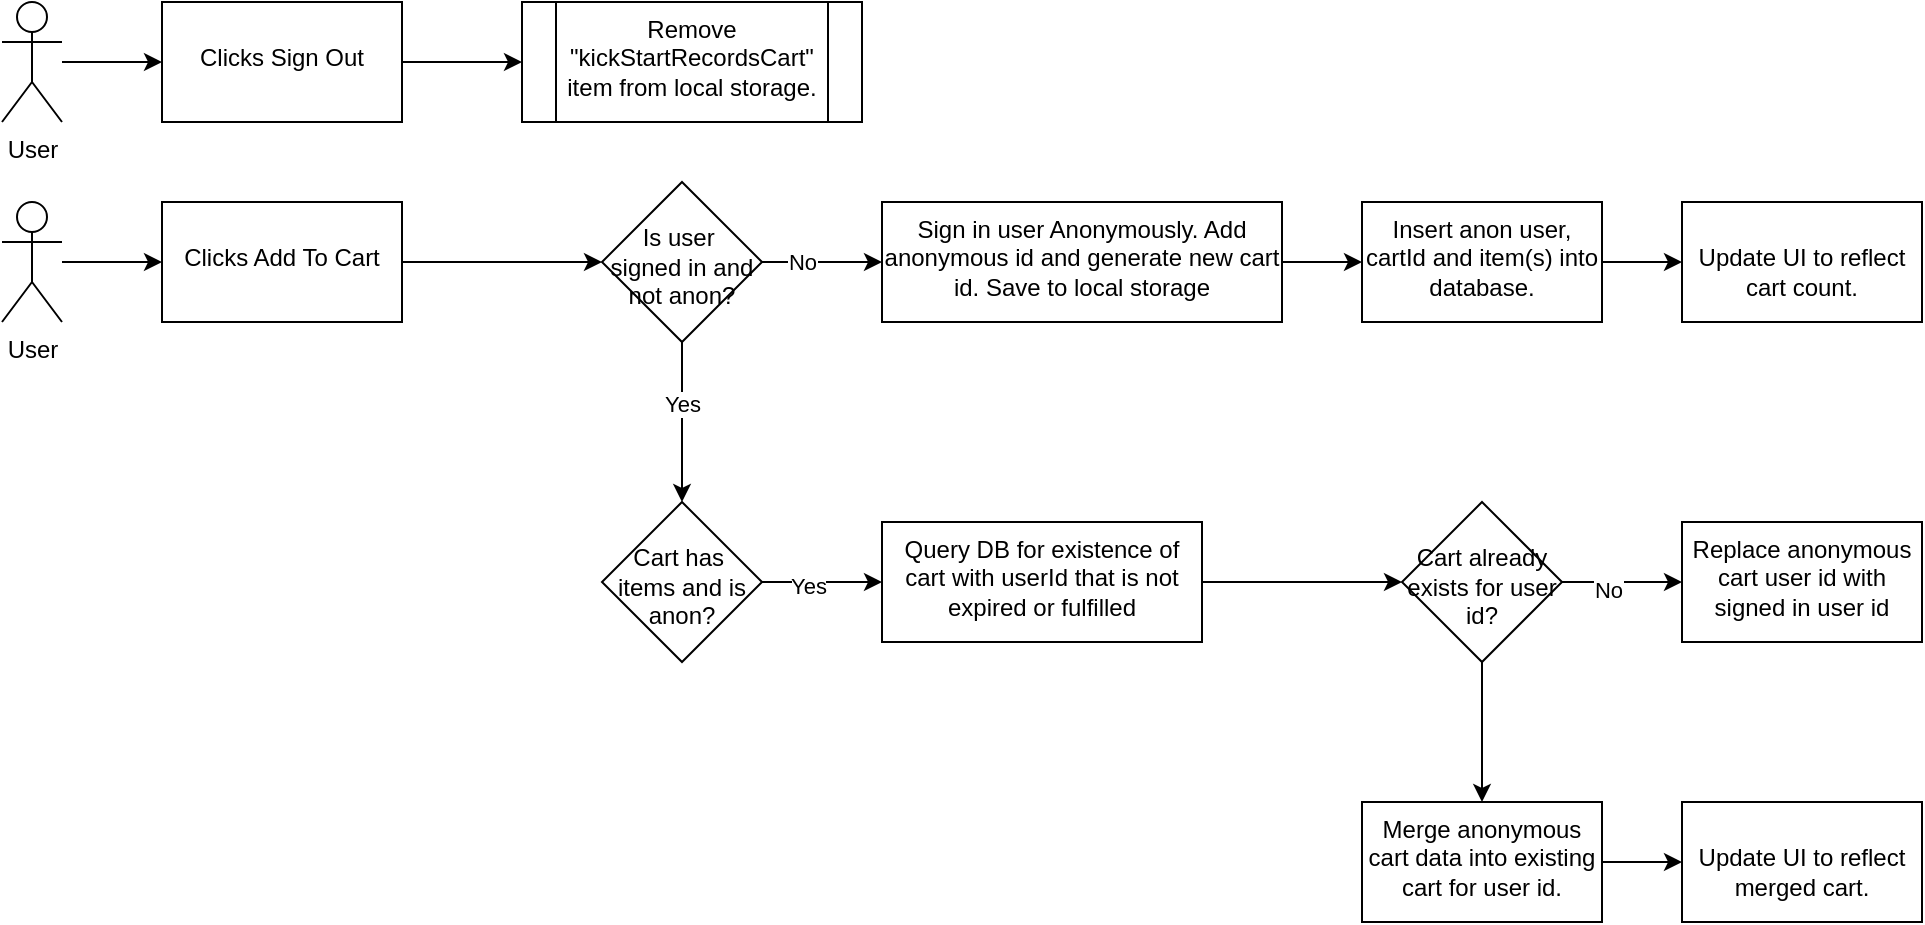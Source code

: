 <mxfile version="26.2.9">
  <diagram name="Page-1" id="9YGcP4kTieHBKAeo50qU">
    <mxGraphModel dx="1290" dy="1082" grid="1" gridSize="10" guides="1" tooltips="1" connect="1" arrows="1" fold="1" page="1" pageScale="1" pageWidth="1100" pageHeight="850" math="0" shadow="0">
      <root>
        <mxCell id="0" />
        <mxCell id="1" parent="0" />
        <mxCell id="FAYgEQ3GZWzxIfLMmF-X-9" value="" style="edgeStyle=orthogonalEdgeStyle;rounded=0;orthogonalLoop=1;jettySize=auto;html=1;" edge="1" parent="1" source="FAYgEQ3GZWzxIfLMmF-X-2" target="FAYgEQ3GZWzxIfLMmF-X-8">
          <mxGeometry relative="1" as="geometry" />
        </mxCell>
        <mxCell id="FAYgEQ3GZWzxIfLMmF-X-2" value="User" style="shape=umlActor;verticalLabelPosition=bottom;verticalAlign=top;html=1;outlineConnect=0;" vertex="1" parent="1">
          <mxGeometry x="40" y="40" width="30" height="60" as="geometry" />
        </mxCell>
        <mxCell id="FAYgEQ3GZWzxIfLMmF-X-11" value="" style="edgeStyle=orthogonalEdgeStyle;rounded=0;orthogonalLoop=1;jettySize=auto;html=1;" edge="1" parent="1" source="FAYgEQ3GZWzxIfLMmF-X-8" target="FAYgEQ3GZWzxIfLMmF-X-10">
          <mxGeometry relative="1" as="geometry" />
        </mxCell>
        <mxCell id="FAYgEQ3GZWzxIfLMmF-X-8" value="&lt;div&gt;&lt;br&gt;&lt;/div&gt;&lt;div&gt;Clicks Sign Out&lt;/div&gt;" style="whiteSpace=wrap;html=1;verticalAlign=top;" vertex="1" parent="1">
          <mxGeometry x="120" y="40" width="120" height="60" as="geometry" />
        </mxCell>
        <mxCell id="FAYgEQ3GZWzxIfLMmF-X-10" value="&lt;div&gt;Remove &quot;kickStartRecordsCart&quot; item from local storage.&lt;br&gt;&lt;/div&gt;" style="shape=process;whiteSpace=wrap;html=1;backgroundOutline=1;verticalAlign=top;" vertex="1" parent="1">
          <mxGeometry x="300" y="40" width="170" height="60" as="geometry" />
        </mxCell>
        <mxCell id="FAYgEQ3GZWzxIfLMmF-X-12" value="" style="edgeStyle=orthogonalEdgeStyle;rounded=0;orthogonalLoop=1;jettySize=auto;html=1;" edge="1" parent="1" source="FAYgEQ3GZWzxIfLMmF-X-13" target="FAYgEQ3GZWzxIfLMmF-X-15">
          <mxGeometry relative="1" as="geometry" />
        </mxCell>
        <mxCell id="FAYgEQ3GZWzxIfLMmF-X-13" value="User" style="shape=umlActor;verticalLabelPosition=bottom;verticalAlign=top;html=1;outlineConnect=0;" vertex="1" parent="1">
          <mxGeometry x="40" y="140" width="30" height="60" as="geometry" />
        </mxCell>
        <mxCell id="FAYgEQ3GZWzxIfLMmF-X-18" value="" style="edgeStyle=orthogonalEdgeStyle;rounded=0;orthogonalLoop=1;jettySize=auto;html=1;" edge="1" parent="1" source="FAYgEQ3GZWzxIfLMmF-X-15" target="FAYgEQ3GZWzxIfLMmF-X-17">
          <mxGeometry relative="1" as="geometry" />
        </mxCell>
        <mxCell id="FAYgEQ3GZWzxIfLMmF-X-15" value="&lt;div&gt;&lt;br&gt;&lt;/div&gt;&lt;div&gt;Clicks Add To Cart&lt;br&gt;&lt;/div&gt;" style="whiteSpace=wrap;html=1;verticalAlign=top;" vertex="1" parent="1">
          <mxGeometry x="120" y="140" width="120" height="60" as="geometry" />
        </mxCell>
        <mxCell id="FAYgEQ3GZWzxIfLMmF-X-20" value="" style="edgeStyle=orthogonalEdgeStyle;rounded=0;orthogonalLoop=1;jettySize=auto;html=1;" edge="1" parent="1" source="FAYgEQ3GZWzxIfLMmF-X-17" target="FAYgEQ3GZWzxIfLMmF-X-19">
          <mxGeometry relative="1" as="geometry" />
        </mxCell>
        <mxCell id="FAYgEQ3GZWzxIfLMmF-X-21" value="No" style="edgeLabel;html=1;align=center;verticalAlign=middle;resizable=0;points=[];" vertex="1" connectable="0" parent="FAYgEQ3GZWzxIfLMmF-X-20">
          <mxGeometry x="0.233" relative="1" as="geometry">
            <mxPoint x="-17" as="offset" />
          </mxGeometry>
        </mxCell>
        <mxCell id="FAYgEQ3GZWzxIfLMmF-X-26" value="" style="edgeStyle=orthogonalEdgeStyle;rounded=0;orthogonalLoop=1;jettySize=auto;html=1;" edge="1" parent="1" source="FAYgEQ3GZWzxIfLMmF-X-17" target="FAYgEQ3GZWzxIfLMmF-X-25">
          <mxGeometry relative="1" as="geometry" />
        </mxCell>
        <mxCell id="FAYgEQ3GZWzxIfLMmF-X-30" value="Yes" style="edgeLabel;html=1;align=center;verticalAlign=middle;resizable=0;points=[];" vertex="1" connectable="0" parent="FAYgEQ3GZWzxIfLMmF-X-26">
          <mxGeometry x="-0.225" relative="1" as="geometry">
            <mxPoint as="offset" />
          </mxGeometry>
        </mxCell>
        <mxCell id="FAYgEQ3GZWzxIfLMmF-X-17" value="&lt;div&gt;&lt;br&gt;&lt;/div&gt;&lt;div&gt;Is user&amp;nbsp;&lt;br&gt;&lt;/div&gt;&lt;div&gt;signed in and not anon?&lt;br&gt;&lt;/div&gt;" style="rhombus;whiteSpace=wrap;html=1;verticalAlign=top;" vertex="1" parent="1">
          <mxGeometry x="340" y="130" width="80" height="80" as="geometry" />
        </mxCell>
        <mxCell id="FAYgEQ3GZWzxIfLMmF-X-33" value="" style="edgeStyle=orthogonalEdgeStyle;rounded=0;orthogonalLoop=1;jettySize=auto;html=1;" edge="1" parent="1" source="FAYgEQ3GZWzxIfLMmF-X-19" target="FAYgEQ3GZWzxIfLMmF-X-32">
          <mxGeometry relative="1" as="geometry" />
        </mxCell>
        <mxCell id="FAYgEQ3GZWzxIfLMmF-X-19" value="Sign in user Anonymously. Add anonymous id and generate new cart id. Save to local storage" style="whiteSpace=wrap;html=1;verticalAlign=top;" vertex="1" parent="1">
          <mxGeometry x="480" y="140" width="200" height="60" as="geometry" />
        </mxCell>
        <mxCell id="FAYgEQ3GZWzxIfLMmF-X-28" value="" style="edgeStyle=orthogonalEdgeStyle;rounded=0;orthogonalLoop=1;jettySize=auto;html=1;" edge="1" parent="1" source="FAYgEQ3GZWzxIfLMmF-X-25" target="FAYgEQ3GZWzxIfLMmF-X-27">
          <mxGeometry relative="1" as="geometry" />
        </mxCell>
        <mxCell id="FAYgEQ3GZWzxIfLMmF-X-29" value="Yes" style="edgeLabel;html=1;align=center;verticalAlign=middle;resizable=0;points=[];" vertex="1" connectable="0" parent="FAYgEQ3GZWzxIfLMmF-X-28">
          <mxGeometry x="-0.233" y="-2" relative="1" as="geometry">
            <mxPoint as="offset" />
          </mxGeometry>
        </mxCell>
        <mxCell id="FAYgEQ3GZWzxIfLMmF-X-25" value="&lt;div&gt;&lt;br&gt;&lt;/div&gt;Cart has&amp;nbsp;&lt;div&gt;items and is anon?&lt;/div&gt;" style="rhombus;whiteSpace=wrap;html=1;verticalAlign=top;" vertex="1" parent="1">
          <mxGeometry x="340" y="290" width="80" height="80" as="geometry" />
        </mxCell>
        <mxCell id="FAYgEQ3GZWzxIfLMmF-X-37" value="" style="edgeStyle=orthogonalEdgeStyle;rounded=0;orthogonalLoop=1;jettySize=auto;html=1;" edge="1" parent="1" source="FAYgEQ3GZWzxIfLMmF-X-27" target="FAYgEQ3GZWzxIfLMmF-X-36">
          <mxGeometry relative="1" as="geometry" />
        </mxCell>
        <mxCell id="FAYgEQ3GZWzxIfLMmF-X-27" value="Query DB for existence of cart with userId that is not expired or fulfilled" style="whiteSpace=wrap;html=1;verticalAlign=top;" vertex="1" parent="1">
          <mxGeometry x="480" y="300" width="160" height="60" as="geometry" />
        </mxCell>
        <mxCell id="FAYgEQ3GZWzxIfLMmF-X-35" value="" style="edgeStyle=orthogonalEdgeStyle;rounded=0;orthogonalLoop=1;jettySize=auto;html=1;" edge="1" parent="1" source="FAYgEQ3GZWzxIfLMmF-X-32" target="FAYgEQ3GZWzxIfLMmF-X-34">
          <mxGeometry relative="1" as="geometry" />
        </mxCell>
        <mxCell id="FAYgEQ3GZWzxIfLMmF-X-32" value="Insert anon user, cartId and item(s) into database." style="whiteSpace=wrap;html=1;verticalAlign=top;" vertex="1" parent="1">
          <mxGeometry x="720" y="140" width="120" height="60" as="geometry" />
        </mxCell>
        <mxCell id="FAYgEQ3GZWzxIfLMmF-X-34" value="&lt;div&gt;&lt;br&gt;&lt;/div&gt;Update UI to reflect cart count." style="whiteSpace=wrap;html=1;verticalAlign=top;" vertex="1" parent="1">
          <mxGeometry x="880" y="140" width="120" height="60" as="geometry" />
        </mxCell>
        <mxCell id="FAYgEQ3GZWzxIfLMmF-X-39" value="" style="edgeStyle=orthogonalEdgeStyle;rounded=0;orthogonalLoop=1;jettySize=auto;html=1;" edge="1" parent="1" source="FAYgEQ3GZWzxIfLMmF-X-36" target="FAYgEQ3GZWzxIfLMmF-X-38">
          <mxGeometry relative="1" as="geometry" />
        </mxCell>
        <mxCell id="FAYgEQ3GZWzxIfLMmF-X-40" value="No" style="edgeLabel;html=1;align=center;verticalAlign=middle;resizable=0;points=[];" vertex="1" connectable="0" parent="FAYgEQ3GZWzxIfLMmF-X-39">
          <mxGeometry x="-0.233" y="-4" relative="1" as="geometry">
            <mxPoint as="offset" />
          </mxGeometry>
        </mxCell>
        <mxCell id="FAYgEQ3GZWzxIfLMmF-X-42" value="" style="edgeStyle=orthogonalEdgeStyle;rounded=0;orthogonalLoop=1;jettySize=auto;html=1;" edge="1" parent="1" source="FAYgEQ3GZWzxIfLMmF-X-36" target="FAYgEQ3GZWzxIfLMmF-X-41">
          <mxGeometry relative="1" as="geometry" />
        </mxCell>
        <mxCell id="FAYgEQ3GZWzxIfLMmF-X-36" value="&lt;div&gt;&lt;br&gt;&lt;/div&gt;&lt;div&gt;Cart already exists for user id?&lt;/div&gt;" style="rhombus;whiteSpace=wrap;html=1;verticalAlign=top;" vertex="1" parent="1">
          <mxGeometry x="740" y="290" width="80" height="80" as="geometry" />
        </mxCell>
        <mxCell id="FAYgEQ3GZWzxIfLMmF-X-38" value="&lt;div&gt;Replace anonymous cart user id with signed in user id&lt;/div&gt;" style="whiteSpace=wrap;html=1;verticalAlign=top;" vertex="1" parent="1">
          <mxGeometry x="880" y="300" width="120" height="60" as="geometry" />
        </mxCell>
        <mxCell id="FAYgEQ3GZWzxIfLMmF-X-44" value="" style="edgeStyle=orthogonalEdgeStyle;rounded=0;orthogonalLoop=1;jettySize=auto;html=1;" edge="1" parent="1" source="FAYgEQ3GZWzxIfLMmF-X-41" target="FAYgEQ3GZWzxIfLMmF-X-43">
          <mxGeometry relative="1" as="geometry" />
        </mxCell>
        <mxCell id="FAYgEQ3GZWzxIfLMmF-X-41" value="Merge anonymous cart data into existing cart for user id." style="whiteSpace=wrap;html=1;verticalAlign=top;" vertex="1" parent="1">
          <mxGeometry x="720" y="440" width="120" height="60" as="geometry" />
        </mxCell>
        <mxCell id="FAYgEQ3GZWzxIfLMmF-X-43" value="&lt;div&gt;&lt;br&gt;&lt;/div&gt;Update UI to reflect merged cart." style="whiteSpace=wrap;html=1;verticalAlign=top;" vertex="1" parent="1">
          <mxGeometry x="880" y="440" width="120" height="60" as="geometry" />
        </mxCell>
      </root>
    </mxGraphModel>
  </diagram>
</mxfile>
